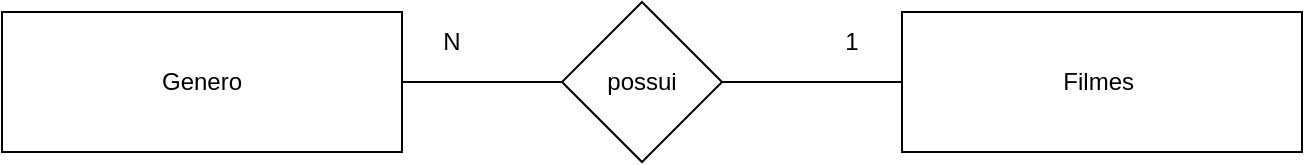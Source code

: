 <mxfile version="14.5.8" type="device" pages="3"><diagram id="N2xkv4S-AfhMF10Q5djt" name="Modelo Conceitual"><mxGraphModel dx="1038" dy="548" grid="1" gridSize="10" guides="1" tooltips="1" connect="1" arrows="1" fold="1" page="1" pageScale="1" pageWidth="827" pageHeight="1169" math="0" shadow="0"><root><mxCell id="0"/><mxCell id="1" parent="0"/><mxCell id="xw9B73y-FC7d8wzS47ot-3" style="edgeStyle=orthogonalEdgeStyle;rounded=0;orthogonalLoop=1;jettySize=auto;html=1;exitX=1;exitY=0.5;exitDx=0;exitDy=0;entryX=0;entryY=0.5;entryDx=0;entryDy=0;endArrow=none;endFill=0;" parent="1" source="xw9B73y-FC7d8wzS47ot-1" target="xw9B73y-FC7d8wzS47ot-2" edge="1"><mxGeometry relative="1" as="geometry"/></mxCell><mxCell id="xw9B73y-FC7d8wzS47ot-1" value="&lt;span&gt;Genero&lt;/span&gt;" style="rounded=0;whiteSpace=wrap;html=1;" parent="1" vertex="1"><mxGeometry x="70" y="135" width="200" height="70" as="geometry"/></mxCell><mxCell id="xw9B73y-FC7d8wzS47ot-5" value="" style="edgeStyle=orthogonalEdgeStyle;rounded=0;orthogonalLoop=1;jettySize=auto;html=1;endArrow=none;endFill=0;" parent="1" source="xw9B73y-FC7d8wzS47ot-2" target="xw9B73y-FC7d8wzS47ot-4" edge="1"><mxGeometry relative="1" as="geometry"/></mxCell><mxCell id="xw9B73y-FC7d8wzS47ot-2" value="possui" style="rhombus;whiteSpace=wrap;html=1;" parent="1" vertex="1"><mxGeometry x="350" y="130" width="80" height="80" as="geometry"/></mxCell><mxCell id="xw9B73y-FC7d8wzS47ot-4" value="Filmes&amp;nbsp;" style="rounded=0;whiteSpace=wrap;html=1;" parent="1" vertex="1"><mxGeometry x="520" y="135" width="200" height="70" as="geometry"/></mxCell><mxCell id="xw9B73y-FC7d8wzS47ot-6" value="1" style="text;html=1;strokeColor=none;fillColor=none;align=center;verticalAlign=middle;whiteSpace=wrap;rounded=0;" parent="1" vertex="1"><mxGeometry x="480" y="140" width="30" height="20" as="geometry"/></mxCell><mxCell id="xw9B73y-FC7d8wzS47ot-7" value="N" style="text;html=1;strokeColor=none;fillColor=none;align=center;verticalAlign=middle;whiteSpace=wrap;rounded=0;" parent="1" vertex="1"><mxGeometry x="280" y="140" width="30" height="20" as="geometry"/></mxCell></root></mxGraphModel></diagram><diagram id="cTCHSwjssOZCEbIJvAyI" name="Modelo Lógico"><mxGraphModel dx="1038" dy="548" grid="1" gridSize="10" guides="1" tooltips="1" connect="1" arrows="1" fold="1" page="1" pageScale="1" pageWidth="827" pageHeight="1169" math="0" shadow="0"><root><mxCell id="_lkUGwtSbm2c7rcsY6s5-0"/><mxCell id="_lkUGwtSbm2c7rcsY6s5-1" parent="_lkUGwtSbm2c7rcsY6s5-0"/><mxCell id="IoA7OSavswIstz85gCOf-0" value="Fimes" style="shape=table;startSize=30;container=1;collapsible=1;childLayout=tableLayout;fixedRows=1;rowLines=0;fontStyle=1;align=center;resizeLast=1;" parent="_lkUGwtSbm2c7rcsY6s5-1" vertex="1"><mxGeometry x="480" y="120" width="180" height="130" as="geometry"/></mxCell><mxCell id="IoA7OSavswIstz85gCOf-1" value="" style="shape=partialRectangle;collapsible=0;dropTarget=0;pointerEvents=0;fillColor=none;top=0;left=0;bottom=0;right=0;points=[[0,0.5],[1,0.5]];portConstraint=eastwest;" parent="IoA7OSavswIstz85gCOf-0" vertex="1"><mxGeometry y="30" width="180" height="30" as="geometry"/></mxCell><mxCell id="IoA7OSavswIstz85gCOf-2" value="PK" style="shape=partialRectangle;connectable=0;fillColor=none;top=0;left=0;bottom=0;right=0;fontStyle=1;overflow=hidden;" parent="IoA7OSavswIstz85gCOf-1" vertex="1"><mxGeometry width="60" height="30" as="geometry"/></mxCell><mxCell id="IoA7OSavswIstz85gCOf-3" value="IdFilmes" style="shape=partialRectangle;connectable=0;fillColor=none;top=0;left=0;bottom=0;right=0;align=left;spacingLeft=6;fontStyle=5;overflow=hidden;" parent="IoA7OSavswIstz85gCOf-1" vertex="1"><mxGeometry x="60" width="120" height="30" as="geometry"/></mxCell><mxCell id="IoA7OSavswIstz85gCOf-4" value="" style="shape=partialRectangle;collapsible=0;dropTarget=0;pointerEvents=0;fillColor=none;top=0;left=0;bottom=1;right=0;points=[[0,0.5],[1,0.5]];portConstraint=eastwest;" parent="IoA7OSavswIstz85gCOf-0" vertex="1"><mxGeometry y="60" width="180" height="30" as="geometry"/></mxCell><mxCell id="IoA7OSavswIstz85gCOf-5" value="FK" style="shape=partialRectangle;connectable=0;fillColor=none;top=0;left=0;bottom=0;right=0;fontStyle=1;overflow=hidden;" parent="IoA7OSavswIstz85gCOf-4" vertex="1"><mxGeometry width="60" height="30" as="geometry"/></mxCell><mxCell id="IoA7OSavswIstz85gCOf-6" value="IdGeneros" style="shape=partialRectangle;connectable=0;fillColor=none;top=0;left=0;bottom=0;right=0;align=left;spacingLeft=6;fontStyle=5;overflow=hidden;" parent="IoA7OSavswIstz85gCOf-4" vertex="1"><mxGeometry x="60" width="120" height="30" as="geometry"/></mxCell><mxCell id="IoA7OSavswIstz85gCOf-7" value="" style="shape=partialRectangle;collapsible=0;dropTarget=0;pointerEvents=0;fillColor=none;top=0;left=0;bottom=0;right=0;points=[[0,0.5],[1,0.5]];portConstraint=eastwest;" parent="IoA7OSavswIstz85gCOf-0" vertex="1"><mxGeometry y="90" width="180" height="30" as="geometry"/></mxCell><mxCell id="IoA7OSavswIstz85gCOf-8" value="" style="shape=partialRectangle;connectable=0;fillColor=none;top=0;left=0;bottom=0;right=0;editable=1;overflow=hidden;" parent="IoA7OSavswIstz85gCOf-7" vertex="1"><mxGeometry width="60" height="30" as="geometry"/></mxCell><mxCell id="IoA7OSavswIstz85gCOf-9" value="Titulo" style="shape=partialRectangle;connectable=0;fillColor=none;top=0;left=0;bottom=0;right=0;align=left;spacingLeft=6;overflow=hidden;" parent="IoA7OSavswIstz85gCOf-7" vertex="1"><mxGeometry x="60" width="120" height="30" as="geometry"/></mxCell><mxCell id="IoA7OSavswIstz85gCOf-27" value="Generos" style="shape=table;startSize=30;container=1;collapsible=1;childLayout=tableLayout;fixedRows=1;rowLines=0;fontStyle=1;align=center;resizeLast=1;" parent="_lkUGwtSbm2c7rcsY6s5-1" vertex="1"><mxGeometry x="120" y="120" width="180" height="100" as="geometry"/></mxCell><mxCell id="IoA7OSavswIstz85gCOf-28" value="" style="shape=partialRectangle;collapsible=0;dropTarget=0;pointerEvents=0;fillColor=none;top=0;left=0;bottom=1;right=0;points=[[0,0.5],[1,0.5]];portConstraint=eastwest;" parent="IoA7OSavswIstz85gCOf-27" vertex="1"><mxGeometry y="30" width="180" height="30" as="geometry"/></mxCell><mxCell id="IoA7OSavswIstz85gCOf-29" value="PK" style="shape=partialRectangle;connectable=0;fillColor=none;top=0;left=0;bottom=0;right=0;fontStyle=1;overflow=hidden;" parent="IoA7OSavswIstz85gCOf-28" vertex="1"><mxGeometry width="30" height="30" as="geometry"/></mxCell><mxCell id="IoA7OSavswIstz85gCOf-30" value="IdGeneros" style="shape=partialRectangle;connectable=0;fillColor=none;top=0;left=0;bottom=0;right=0;align=left;spacingLeft=6;fontStyle=5;overflow=hidden;" parent="IoA7OSavswIstz85gCOf-28" vertex="1"><mxGeometry x="30" width="150" height="30" as="geometry"/></mxCell><mxCell id="IoA7OSavswIstz85gCOf-31" value="" style="shape=partialRectangle;collapsible=0;dropTarget=0;pointerEvents=0;fillColor=none;top=0;left=0;bottom=0;right=0;points=[[0,0.5],[1,0.5]];portConstraint=eastwest;" parent="IoA7OSavswIstz85gCOf-27" vertex="1"><mxGeometry y="60" width="180" height="30" as="geometry"/></mxCell><mxCell id="IoA7OSavswIstz85gCOf-32" value="" style="shape=partialRectangle;connectable=0;fillColor=none;top=0;left=0;bottom=0;right=0;editable=1;overflow=hidden;" parent="IoA7OSavswIstz85gCOf-31" vertex="1"><mxGeometry width="30" height="30" as="geometry"/></mxCell><mxCell id="IoA7OSavswIstz85gCOf-33" value="Nome" style="shape=partialRectangle;connectable=0;fillColor=none;top=0;left=0;bottom=0;right=0;align=left;spacingLeft=6;overflow=hidden;" parent="IoA7OSavswIstz85gCOf-31" vertex="1"><mxGeometry x="30" width="150" height="30" as="geometry"/></mxCell><mxCell id="IoA7OSavswIstz85gCOf-46" value="" style="edgeStyle=entityRelationEdgeStyle;fontSize=12;html=1;endArrow=ERzeroToMany;endFill=1;entryX=-0.042;entryY=0.687;entryDx=0;entryDy=0;entryPerimeter=0;exitX=1;exitY=0.5;exitDx=0;exitDy=0;" parent="_lkUGwtSbm2c7rcsY6s5-1" source="IoA7OSavswIstz85gCOf-27" target="IoA7OSavswIstz85gCOf-4" edge="1"><mxGeometry width="100" height="100" relative="1" as="geometry"><mxPoint x="360" y="330" as="sourcePoint"/><mxPoint x="460" y="230" as="targetPoint"/></mxGeometry></mxCell></root></mxGraphModel></diagram><diagram id="b1FwHLqur8OqOUAVQsOE" name="Modelo Físico"><mxGraphModel dx="1038" dy="548" grid="1" gridSize="10" guides="1" tooltips="1" connect="1" arrows="1" fold="1" page="1" pageScale="1" pageWidth="827" pageHeight="1169" math="0" shadow="0"><root><mxCell id="lRz9LyOZpfZTeBDfXCPk-0"/><mxCell id="lRz9LyOZpfZTeBDfXCPk-1" parent="lRz9LyOZpfZTeBDfXCPk-0"/><mxCell id="oXCxJ-0sb8KFcaMG60j_-0" value="" style="rounded=0;whiteSpace=wrap;html=1;" parent="lRz9LyOZpfZTeBDfXCPk-1" vertex="1"><mxGeometry x="120" y="80" width="200" height="130" as="geometry"/></mxCell><mxCell id="oXCxJ-0sb8KFcaMG60j_-1" value="Genero" style="rounded=0;whiteSpace=wrap;html=1;fillColor=#d5e8d4;strokeColor=#82b366;fontStyle=1" parent="lRz9LyOZpfZTeBDfXCPk-1" vertex="1"><mxGeometry x="120" y="80" width="200" height="30" as="geometry"/></mxCell><mxCell id="oXCxJ-0sb8KFcaMG60j_-2" value="" style="rounded=0;whiteSpace=wrap;html=1;" parent="lRz9LyOZpfZTeBDfXCPk-1" vertex="1"><mxGeometry x="440" y="80" width="280" height="170" as="geometry"/></mxCell><mxCell id="oXCxJ-0sb8KFcaMG60j_-3" value="Filme" style="rounded=0;whiteSpace=wrap;html=1;fillColor=#e1d5e7;strokeColor=#9673a6;fontStyle=1" parent="lRz9LyOZpfZTeBDfXCPk-1" vertex="1"><mxGeometry x="440" y="80" width="280" height="30" as="geometry"/></mxCell><mxCell id="oXCxJ-0sb8KFcaMG60j_-4" value="IdGenero" style="rounded=0;whiteSpace=wrap;html=1;fontStyle=1" parent="lRz9LyOZpfZTeBDfXCPk-1" vertex="1"><mxGeometry x="120" y="110" width="80" height="20" as="geometry"/></mxCell><mxCell id="oXCxJ-0sb8KFcaMG60j_-6" value="Nome" style="rounded=0;whiteSpace=wrap;html=1;fontStyle=1" parent="lRz9LyOZpfZTeBDfXCPk-1" vertex="1"><mxGeometry x="200" y="110" width="120" height="20" as="geometry"/></mxCell><mxCell id="oXCxJ-0sb8KFcaMG60j_-7" value="1" style="rounded=0;whiteSpace=wrap;html=1;" parent="lRz9LyOZpfZTeBDfXCPk-1" vertex="1"><mxGeometry x="120" y="130" width="80" height="20" as="geometry"/></mxCell><mxCell id="oXCxJ-0sb8KFcaMG60j_-8" value="2" style="rounded=0;whiteSpace=wrap;html=1;" parent="lRz9LyOZpfZTeBDfXCPk-1" vertex="1"><mxGeometry x="120" y="150" width="80" height="20" as="geometry"/></mxCell><mxCell id="oXCxJ-0sb8KFcaMG60j_-9" value="3" style="rounded=0;whiteSpace=wrap;html=1;" parent="lRz9LyOZpfZTeBDfXCPk-1" vertex="1"><mxGeometry x="120" y="170" width="80" height="20" as="geometry"/></mxCell><mxCell id="oXCxJ-0sb8KFcaMG60j_-10" value="4" style="rounded=0;whiteSpace=wrap;html=1;" parent="lRz9LyOZpfZTeBDfXCPk-1" vertex="1"><mxGeometry x="120" y="190" width="80" height="20" as="geometry"/></mxCell><mxCell id="oXCxJ-0sb8KFcaMG60j_-11" value="Terror" style="rounded=0;whiteSpace=wrap;html=1;" parent="lRz9LyOZpfZTeBDfXCPk-1" vertex="1"><mxGeometry x="200" y="130" width="120" height="20" as="geometry"/></mxCell><mxCell id="oXCxJ-0sb8KFcaMG60j_-12" value="Aventura" style="rounded=0;whiteSpace=wrap;html=1;" parent="lRz9LyOZpfZTeBDfXCPk-1" vertex="1"><mxGeometry x="200" y="150" width="120" height="20" as="geometry"/></mxCell><mxCell id="oXCxJ-0sb8KFcaMG60j_-13" value="Fantasia" style="rounded=0;whiteSpace=wrap;html=1;" parent="lRz9LyOZpfZTeBDfXCPk-1" vertex="1"><mxGeometry x="200" y="170" width="120" height="20" as="geometry"/></mxCell><mxCell id="oXCxJ-0sb8KFcaMG60j_-14" value="Ação" style="rounded=0;whiteSpace=wrap;html=1;" parent="lRz9LyOZpfZTeBDfXCPk-1" vertex="1"><mxGeometry x="200" y="190" width="120" height="20" as="geometry"/></mxCell><mxCell id="oXCxJ-0sb8KFcaMG60j_-16" value="IdFilmes" style="rounded=0;whiteSpace=wrap;html=1;fontStyle=1" parent="lRz9LyOZpfZTeBDfXCPk-1" vertex="1"><mxGeometry x="440" y="110" width="80" height="20" as="geometry"/></mxCell><mxCell id="oXCxJ-0sb8KFcaMG60j_-17" value="Titulo" style="rounded=0;whiteSpace=wrap;html=1;fontStyle=1" parent="lRz9LyOZpfZTeBDfXCPk-1" vertex="1"><mxGeometry x="520" y="110" width="120" height="20" as="geometry"/></mxCell><mxCell id="oXCxJ-0sb8KFcaMG60j_-18" value="IdGenero" style="rounded=0;whiteSpace=wrap;html=1;fontStyle=1" parent="lRz9LyOZpfZTeBDfXCPk-1" vertex="1"><mxGeometry x="640" y="110" width="80" height="20" as="geometry"/></mxCell><mxCell id="VFiDjsoVA9Ef1nUu7Mdg-0" value="1" style="rounded=0;whiteSpace=wrap;html=1;fontStyle=0" parent="lRz9LyOZpfZTeBDfXCPk-1" vertex="1"><mxGeometry x="440" y="130" width="80" height="30" as="geometry"/></mxCell><mxCell id="VFiDjsoVA9Ef1nUu7Mdg-1" value="A Bruxa da Casa ao Lado" style="rounded=0;whiteSpace=wrap;html=1;fontStyle=0" parent="lRz9LyOZpfZTeBDfXCPk-1" vertex="1"><mxGeometry x="520" y="190" width="120" height="30" as="geometry"/></mxCell><mxCell id="VFiDjsoVA9Ef1nUu7Mdg-2" value="4" style="rounded=0;whiteSpace=wrap;html=1;fontStyle=0" parent="lRz9LyOZpfZTeBDfXCPk-1" vertex="1"><mxGeometry x="640" y="130" width="80" height="30" as="geometry"/></mxCell><mxCell id="VFiDjsoVA9Ef1nUu7Mdg-3" value="3" style="rounded=0;whiteSpace=wrap;html=1;fontStyle=0" parent="lRz9LyOZpfZTeBDfXCPk-1" vertex="1"><mxGeometry x="440" y="190" width="80" height="30" as="geometry"/></mxCell><mxCell id="VFiDjsoVA9Ef1nUu7Mdg-4" value="O Senhor dos Anéis: O Retorno do Rei" style="rounded=0;whiteSpace=wrap;html=1;fontStyle=0" parent="lRz9LyOZpfZTeBDfXCPk-1" vertex="1"><mxGeometry x="520" y="220" width="120" height="30" as="geometry"/></mxCell><mxCell id="VFiDjsoVA9Ef1nUu7Mdg-5" value="3" style="rounded=0;whiteSpace=wrap;html=1;fontStyle=0" parent="lRz9LyOZpfZTeBDfXCPk-1" vertex="1"><mxGeometry x="640" y="220" width="80" height="30" as="geometry"/></mxCell><mxCell id="VFiDjsoVA9Ef1nUu7Mdg-6" value="2" style="rounded=0;whiteSpace=wrap;html=1;fontStyle=0" parent="lRz9LyOZpfZTeBDfXCPk-1" vertex="1"><mxGeometry x="440" y="160" width="80" height="30" as="geometry"/></mxCell><mxCell id="VFiDjsoVA9Ef1nUu7Mdg-7" value="Jumanji - Próxima Fase" style="rounded=0;whiteSpace=wrap;html=1;fontStyle=0" parent="lRz9LyOZpfZTeBDfXCPk-1" vertex="1"><mxGeometry x="520" y="160" width="120" height="30" as="geometry"/></mxCell><mxCell id="VFiDjsoVA9Ef1nUu7Mdg-8" value="2" style="rounded=0;whiteSpace=wrap;html=1;fontStyle=0" parent="lRz9LyOZpfZTeBDfXCPk-1" vertex="1"><mxGeometry x="640" y="160" width="80" height="30" as="geometry"/></mxCell><mxCell id="VFiDjsoVA9Ef1nUu7Mdg-9" value="4" style="rounded=0;whiteSpace=wrap;html=1;fontStyle=0" parent="lRz9LyOZpfZTeBDfXCPk-1" vertex="1"><mxGeometry x="440" y="220" width="80" height="30" as="geometry"/></mxCell><mxCell id="VFiDjsoVA9Ef1nUu7Mdg-10" value="Invasão ao Serviço Secreto" style="rounded=0;whiteSpace=wrap;html=1;fontStyle=0;fontSize=12;align=left;" parent="lRz9LyOZpfZTeBDfXCPk-1" vertex="1"><mxGeometry x="520" y="130" width="120" height="30" as="geometry"/></mxCell><mxCell id="VFiDjsoVA9Ef1nUu7Mdg-11" value="1" style="rounded=0;whiteSpace=wrap;html=1;fontStyle=0" parent="lRz9LyOZpfZTeBDfXCPk-1" vertex="1"><mxGeometry x="640" y="190" width="80" height="30" as="geometry"/></mxCell></root></mxGraphModel></diagram></mxfile>